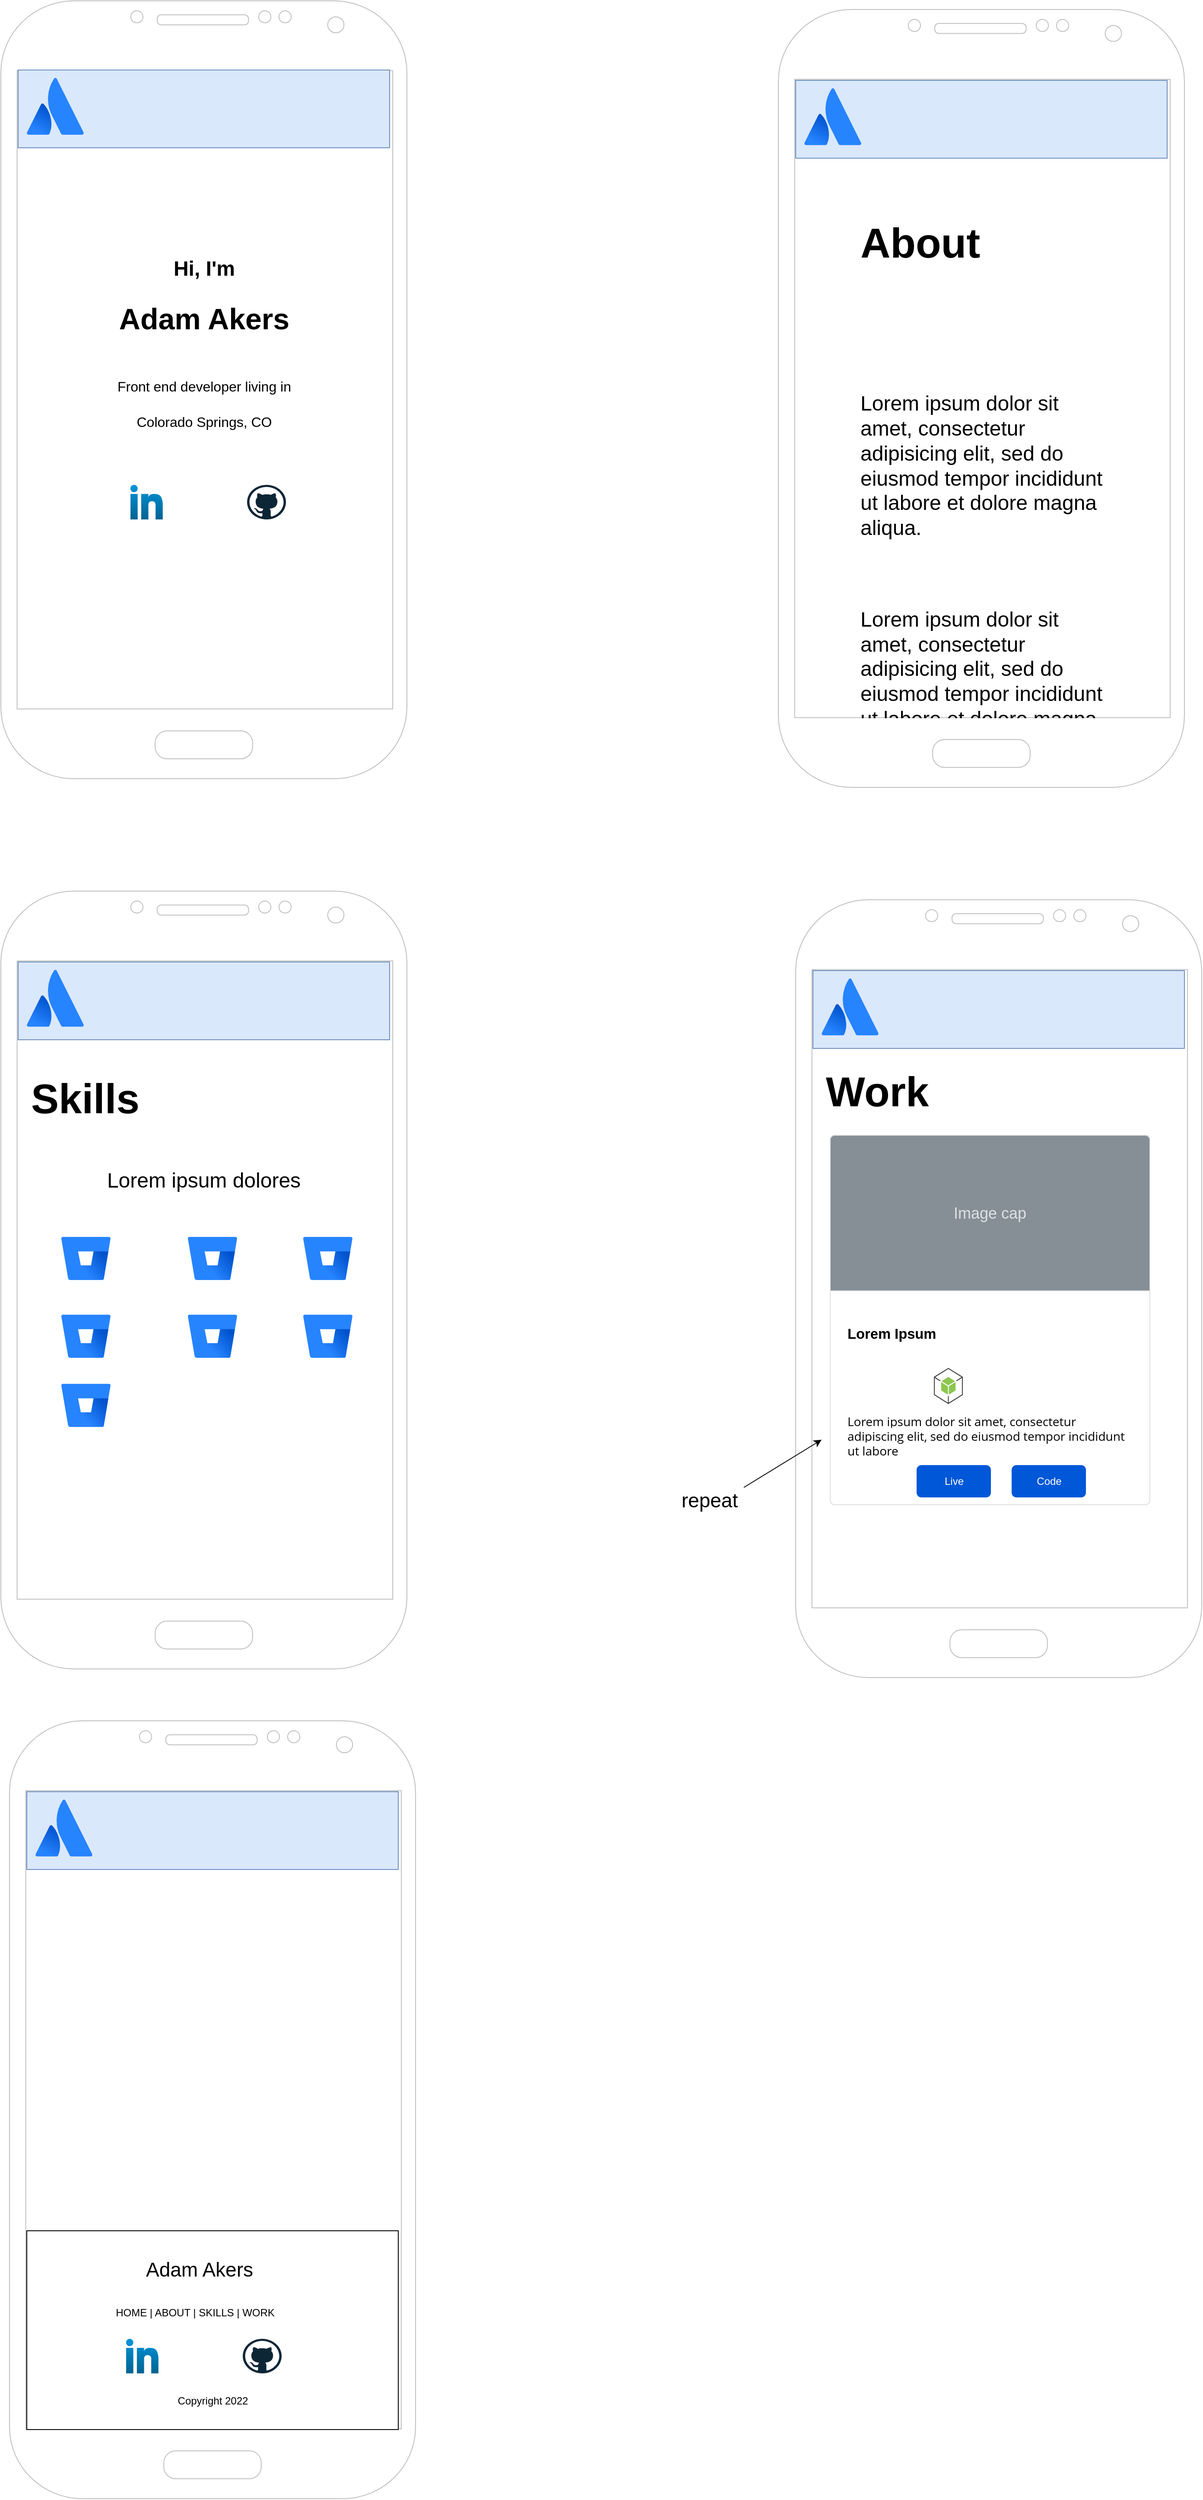 <mxfile version="18.1.3" type="github">
  <diagram id="p1iauZd5ZaeVkKwpbt0a" name="Page-2">
    <mxGraphModel dx="2942" dy="2222" grid="1" gridSize="10" guides="1" tooltips="1" connect="1" arrows="1" fold="1" page="1" pageScale="1" pageWidth="850" pageHeight="1100" math="0" shadow="0">
      <root>
        <mxCell id="0" />
        <mxCell id="1" parent="0" />
        <mxCell id="76p5hlt1II4S2Ar3bMs8-26" value="&lt;h1&gt;Work&lt;/h1&gt;&lt;div&gt;&lt;br&gt;&lt;/div&gt;" style="text;html=1;strokeColor=none;fillColor=none;spacing=5;spacingTop=-20;whiteSpace=wrap;overflow=hidden;rounded=0;fontSize=24;" vertex="1" parent="1">
          <mxGeometry x="1150" y="182" width="420" height="648" as="geometry" />
        </mxCell>
        <mxCell id="7uAn5a7Piwm9yKPKdiZR-1" value="" style="verticalLabelPosition=bottom;verticalAlign=top;html=1;shadow=0;dashed=0;strokeWidth=1;shape=mxgraph.android.phone2;strokeColor=#c0c0c0;" parent="1" vertex="1">
          <mxGeometry x="200" y="-1030" width="470" height="900" as="geometry" />
        </mxCell>
        <mxCell id="7uAn5a7Piwm9yKPKdiZR-4" value="" style="rounded=0;whiteSpace=wrap;html=1;fillColor=#dae8fc;strokeColor=#6c8ebf;" parent="1" vertex="1">
          <mxGeometry x="220" y="-950" width="430" height="90" as="geometry" />
        </mxCell>
        <mxCell id="7uAn5a7Piwm9yKPKdiZR-3" value="" style="shape=image;html=1;verticalAlign=top;verticalLabelPosition=bottom;labelBackgroundColor=#ffffff;imageAspect=0;aspect=fixed;image=https://cdn4.iconfinder.com/data/icons/evil-icons-user-interface/64/menu-128.png" parent="1" vertex="1">
          <mxGeometry x="590" y="-932" width="48" height="48" as="geometry" />
        </mxCell>
        <mxCell id="7uAn5a7Piwm9yKPKdiZR-5" value="&lt;h1 style=&quot;&quot;&gt;&lt;font style=&quot;font-size: 24px;&quot;&gt;Hi, I&#39;m&lt;/font&gt;&lt;/h1&gt;&lt;h1 style=&quot;font-size: 34px;&quot;&gt;&lt;font style=&quot;font-size: 34px;&quot;&gt;Adam Akers&lt;/font&gt;&lt;/h1&gt;" style="text;html=1;strokeColor=none;fillColor=none;align=center;verticalAlign=middle;whiteSpace=wrap;rounded=0;" parent="1" vertex="1">
          <mxGeometry x="332.5" y="-740" width="205" height="110" as="geometry" />
        </mxCell>
        <mxCell id="7uAn5a7Piwm9yKPKdiZR-6" value="&lt;p&gt;&lt;span style=&quot;font-size: 16px;&quot;&gt;Front end developer living in Colorado Springs, CO&lt;/span&gt;&lt;/p&gt;" style="text;html=1;strokeColor=none;fillColor=none;align=center;verticalAlign=middle;whiteSpace=wrap;rounded=0;fontSize=34;lineHeight=normal" parent="1" vertex="1">
          <mxGeometry x="307.5" y="-590" width="255" height="40" as="geometry" />
        </mxCell>
        <mxCell id="7uAn5a7Piwm9yKPKdiZR-11" value="" style="verticalLabelPosition=bottom;verticalAlign=top;html=1;shadow=0;dashed=0;strokeWidth=1;shape=mxgraph.android.phone2;strokeColor=#c0c0c0;" parent="1" vertex="1">
          <mxGeometry x="1100" y="-1020" width="470" height="900" as="geometry" />
        </mxCell>
        <mxCell id="7uAn5a7Piwm9yKPKdiZR-12" value="" style="rounded=0;whiteSpace=wrap;html=1;fillColor=#dae8fc;strokeColor=#6c8ebf;" parent="1" vertex="1">
          <mxGeometry x="1120" y="-938" width="430" height="90" as="geometry" />
        </mxCell>
        <mxCell id="7uAn5a7Piwm9yKPKdiZR-14" value="" style="shape=image;html=1;verticalAlign=top;verticalLabelPosition=bottom;labelBackgroundColor=#ffffff;imageAspect=0;aspect=fixed;image=https://cdn4.iconfinder.com/data/icons/evil-icons-user-interface/64/menu-128.png" parent="1" vertex="1">
          <mxGeometry x="1490" y="-920" width="48" height="48" as="geometry" />
        </mxCell>
        <mxCell id="7uAn5a7Piwm9yKPKdiZR-15" value="" style="shape=image;html=1;verticalAlign=top;verticalLabelPosition=bottom;labelBackgroundColor=#ffffff;imageAspect=0;aspect=fixed;image=https://cdn0.iconfinder.com/data/icons/google-material-design-3-0/48/ic_face_48px-128.png;fontSize=24;strokeColor=default;" parent="1" vertex="1">
          <mxGeometry x="1275" y="-720" width="128" height="128" as="geometry" />
        </mxCell>
        <mxCell id="7uAn5a7Piwm9yKPKdiZR-16" value="" style="image;image=img/lib/atlassian/Atlassian_Logo.svg;fontSize=24;strokeColor=default;" parent="1" vertex="1">
          <mxGeometry x="230" y="-941" width="66" height="66" as="geometry" />
        </mxCell>
        <mxCell id="76p5hlt1II4S2Ar3bMs8-1" value="" style="image;image=img/lib/atlassian/Atlassian_Logo.svg;fontSize=24;strokeColor=default;" vertex="1" parent="1">
          <mxGeometry x="1130" y="-929" width="66" height="66" as="geometry" />
        </mxCell>
        <mxCell id="76p5hlt1II4S2Ar3bMs8-3" value="&lt;h1&gt;About&lt;/h1&gt;&lt;div&gt;&lt;br&gt;&lt;/div&gt;&lt;div&gt;&lt;br&gt;&lt;/div&gt;&lt;div&gt;&lt;br&gt;&lt;/div&gt;&lt;p&gt;Lorem ipsum dolor sit amet, consectetur adipisicing elit, sed do eiusmod tempor incididunt ut labore et dolore magna aliqua.&lt;/p&gt;&lt;p&gt;&lt;br&gt;&lt;/p&gt;&lt;p&gt;Lorem ipsum dolor sit amet, consectetur adipisicing elit, sed do eiusmod tempor incididunt ut labore et dolore magna aliqua.&lt;br&gt;&lt;/p&gt;" style="text;html=1;strokeColor=none;fillColor=none;spacing=5;spacingTop=-20;whiteSpace=wrap;overflow=hidden;rounded=0;fontSize=24;" vertex="1" parent="1">
          <mxGeometry x="1190" y="-800" width="300" height="600" as="geometry" />
        </mxCell>
        <mxCell id="76p5hlt1II4S2Ar3bMs8-9" value="" style="verticalLabelPosition=bottom;verticalAlign=top;html=1;shadow=0;dashed=0;strokeWidth=1;shape=mxgraph.android.phone2;strokeColor=#c0c0c0;" vertex="1" parent="1">
          <mxGeometry x="200" width="470" height="900" as="geometry" />
        </mxCell>
        <mxCell id="76p5hlt1II4S2Ar3bMs8-10" value="" style="rounded=0;whiteSpace=wrap;html=1;fillColor=#dae8fc;strokeColor=#6c8ebf;" vertex="1" parent="1">
          <mxGeometry x="220" y="82" width="430" height="90" as="geometry" />
        </mxCell>
        <mxCell id="76p5hlt1II4S2Ar3bMs8-11" value="" style="shape=image;html=1;verticalAlign=top;verticalLabelPosition=bottom;labelBackgroundColor=#ffffff;imageAspect=0;aspect=fixed;image=https://cdn4.iconfinder.com/data/icons/evil-icons-user-interface/64/menu-128.png" vertex="1" parent="1">
          <mxGeometry x="590" y="100" width="48" height="48" as="geometry" />
        </mxCell>
        <mxCell id="76p5hlt1II4S2Ar3bMs8-12" value="" style="image;image=img/lib/atlassian/Atlassian_Logo.svg;fontSize=24;strokeColor=default;" vertex="1" parent="1">
          <mxGeometry x="230" y="91" width="66" height="66" as="geometry" />
        </mxCell>
        <mxCell id="76p5hlt1II4S2Ar3bMs8-14" value="&lt;h1&gt;Skills&lt;/h1&gt;&lt;div&gt;&lt;br&gt;&lt;/div&gt;" style="text;html=1;strokeColor=none;fillColor=none;spacing=5;spacingTop=-20;whiteSpace=wrap;overflow=hidden;rounded=0;fontSize=24;" vertex="1" parent="1">
          <mxGeometry x="230" y="190" width="410" height="600" as="geometry" />
        </mxCell>
        <mxCell id="76p5hlt1II4S2Ar3bMs8-15" value="" style="image;image=img/lib/atlassian/Bitbucket_Logo.svg;fontSize=24;strokeColor=default;" vertex="1" parent="1">
          <mxGeometry x="270" y="400" width="57" height="50" as="geometry" />
        </mxCell>
        <mxCell id="76p5hlt1II4S2Ar3bMs8-16" value="" style="image;image=img/lib/atlassian/Bitbucket_Logo.svg;fontSize=24;strokeColor=default;" vertex="1" parent="1">
          <mxGeometry x="416.5" y="400" width="57" height="50" as="geometry" />
        </mxCell>
        <mxCell id="76p5hlt1II4S2Ar3bMs8-17" value="" style="image;image=img/lib/atlassian/Bitbucket_Logo.svg;fontSize=24;strokeColor=default;" vertex="1" parent="1">
          <mxGeometry x="550" y="400" width="57" height="50" as="geometry" />
        </mxCell>
        <mxCell id="76p5hlt1II4S2Ar3bMs8-18" value="" style="image;image=img/lib/atlassian/Bitbucket_Logo.svg;fontSize=24;strokeColor=default;" vertex="1" parent="1">
          <mxGeometry x="270" y="490" width="57" height="50" as="geometry" />
        </mxCell>
        <mxCell id="76p5hlt1II4S2Ar3bMs8-19" value="" style="image;image=img/lib/atlassian/Bitbucket_Logo.svg;fontSize=24;strokeColor=default;" vertex="1" parent="1">
          <mxGeometry x="416.5" y="490" width="57" height="50" as="geometry" />
        </mxCell>
        <mxCell id="76p5hlt1II4S2Ar3bMs8-20" value="" style="image;image=img/lib/atlassian/Bitbucket_Logo.svg;fontSize=24;strokeColor=default;" vertex="1" parent="1">
          <mxGeometry x="550" y="490" width="57" height="50" as="geometry" />
        </mxCell>
        <mxCell id="76p5hlt1II4S2Ar3bMs8-21" value="" style="image;image=img/lib/atlassian/Bitbucket_Logo.svg;fontSize=24;strokeColor=default;" vertex="1" parent="1">
          <mxGeometry x="270" y="570" width="57" height="50" as="geometry" />
        </mxCell>
        <mxCell id="76p5hlt1II4S2Ar3bMs8-23" value="" style="rounded=0;whiteSpace=wrap;html=1;fillColor=#dae8fc;strokeColor=#6c8ebf;" vertex="1" parent="1">
          <mxGeometry x="1140" y="92" width="430" height="90" as="geometry" />
        </mxCell>
        <mxCell id="76p5hlt1II4S2Ar3bMs8-24" value="" style="shape=image;html=1;verticalAlign=top;verticalLabelPosition=bottom;labelBackgroundColor=#ffffff;imageAspect=0;aspect=fixed;image=https://cdn4.iconfinder.com/data/icons/evil-icons-user-interface/64/menu-128.png" vertex="1" parent="1">
          <mxGeometry x="1510" y="110" width="48" height="48" as="geometry" />
        </mxCell>
        <mxCell id="76p5hlt1II4S2Ar3bMs8-25" value="" style="image;image=img/lib/atlassian/Atlassian_Logo.svg;fontSize=24;strokeColor=default;" vertex="1" parent="1">
          <mxGeometry x="1150" y="101" width="66" height="66" as="geometry" />
        </mxCell>
        <mxCell id="76p5hlt1II4S2Ar3bMs8-29" value="" style="dashed=0;outlineConnect=0;html=1;align=center;labelPosition=center;verticalLabelPosition=bottom;verticalAlign=top;shape=mxgraph.weblogos.linkedin;fillColor=#0095DB;gradientColor=#006391;fontSize=24;strokeColor=default;" vertex="1" parent="1">
          <mxGeometry x="350" y="-470" width="37.4" height="40" as="geometry" />
        </mxCell>
        <mxCell id="76p5hlt1II4S2Ar3bMs8-30" value="" style="shape=image;html=1;verticalAlign=top;verticalLabelPosition=bottom;labelBackgroundColor=#ffffff;imageAspect=0;aspect=fixed;image=https://cdn1.iconfinder.com/data/icons/social-media-2106/24/social_media_social_media_logo_codepen-128.png;fontSize=24;strokeColor=default;" vertex="1" parent="1">
          <mxGeometry x="416.5" y="-467" width="37" height="37" as="geometry" />
        </mxCell>
        <mxCell id="76p5hlt1II4S2Ar3bMs8-32" value="" style="dashed=0;outlineConnect=0;html=1;align=center;labelPosition=center;verticalLabelPosition=bottom;verticalAlign=top;shape=mxgraph.weblogos.github;fontSize=24;strokeColor=default;" vertex="1" parent="1">
          <mxGeometry x="485" y="-470" width="45" height="40" as="geometry" />
        </mxCell>
        <mxCell id="76p5hlt1II4S2Ar3bMs8-34" value="&lt;div style=&quot;text-align: justify;&quot;&gt;Lorem ipsum dolores&lt;/div&gt;" style="text;html=1;strokeColor=none;fillColor=none;align=center;verticalAlign=middle;whiteSpace=wrap;rounded=0;fontSize=24;" vertex="1" parent="1">
          <mxGeometry x="275" y="290" width="320" height="90" as="geometry" />
        </mxCell>
        <mxCell id="76p5hlt1II4S2Ar3bMs8-37" value="&lt;h3&gt;Lorem Ipsum&lt;/h3&gt;&lt;div&gt;&lt;br&gt;&lt;/div&gt;&lt;div&gt;&lt;br&gt;&lt;/div&gt;&lt;div&gt;&lt;br&gt;&lt;/div&gt;&lt;div&gt;&lt;br&gt;&lt;/div&gt;&lt;div&gt;&lt;span style=&quot;font-family: &amp;quot;Open Sans&amp;quot;, Arial, sans-serif; text-align: justify; background-color: rgb(255, 255, 255);&quot;&gt;Lorem ipsum dolor sit amet, consectetur adipiscing elit, sed do eiusmod tempor incididunt ut labore&lt;/span&gt;&lt;br&gt;&lt;/div&gt;&lt;div&gt;&lt;span style=&quot;font-family: &amp;quot;Open Sans&amp;quot;, Arial, sans-serif; text-align: justify; background-color: rgb(255, 255, 255);&quot;&gt;&lt;br&gt;&lt;/span&gt;&lt;/div&gt;&lt;div&gt;&lt;span style=&quot;font-family: &amp;quot;Open Sans&amp;quot;, Arial, sans-serif; text-align: justify; background-color: rgb(255, 255, 255);&quot;&gt;&lt;br&gt;&lt;/span&gt;&lt;/div&gt;" style="html=1;shadow=0;dashed=0;shape=mxgraph.bootstrap.rrect;rSize=5;strokeColor=#DFDFDF;html=1;whiteSpace=wrap;fillColor=#ffffff;fontColor=#000000;verticalAlign=bottom;align=left;spacing=20;fontSize=14;" vertex="1" parent="1">
          <mxGeometry x="1160" y="282.5" width="370" height="427.5" as="geometry" />
        </mxCell>
        <mxCell id="76p5hlt1II4S2Ar3bMs8-38" value="Image cap" style="html=1;shadow=0;dashed=0;shape=mxgraph.bootstrap.topButton;rSize=5;perimeter=none;whiteSpace=wrap;fillColor=#868E96;strokeColor=#DFDFDF;fontColor=#DEE2E6;resizeWidth=1;fontSize=18;" vertex="1" parent="76p5hlt1II4S2Ar3bMs8-37">
          <mxGeometry width="370" height="180" relative="1" as="geometry" />
        </mxCell>
        <mxCell id="76p5hlt1II4S2Ar3bMs8-39" value="Live" style="rounded=1;fillColor=#0057D8;align=center;strokeColor=none;html=1;fontColor=#ffffff;fontSize=12;sketch=0;" vertex="1" parent="76p5hlt1II4S2Ar3bMs8-37">
          <mxGeometry x="100" y="381.636" width="86" height="37.371" as="geometry" />
        </mxCell>
        <mxCell id="76p5hlt1II4S2Ar3bMs8-41" value="Code" style="rounded=1;fillColor=#0057D8;align=center;strokeColor=none;html=1;fontColor=#ffffff;fontSize=12;sketch=0;" vertex="1" parent="76p5hlt1II4S2Ar3bMs8-37">
          <mxGeometry x="210" y="381.636" width="86" height="37.371" as="geometry" />
        </mxCell>
        <mxCell id="76p5hlt1II4S2Ar3bMs8-42" value="" style="shape=image;html=1;verticalAlign=top;verticalLabelPosition=bottom;labelBackgroundColor=#ffffff;imageAspect=0;aspect=fixed;image=https://cdn1.iconfinder.com/data/icons/ionicons-fill-vol-2/512/logo-react-128.png;fontSize=23;strokeColor=default;" vertex="1" parent="76p5hlt1II4S2Ar3bMs8-37">
          <mxGeometry x="20" y="270.138" width="38" height="38" as="geometry" />
        </mxCell>
        <mxCell id="76p5hlt1II4S2Ar3bMs8-43" value="" style="shape=image;html=1;verticalAlign=top;verticalLabelPosition=bottom;labelBackgroundColor=#ffffff;imageAspect=0;aspect=fixed;image=https://cdn4.iconfinder.com/data/icons/scripting-and-programming-languages/512/js-128.png;fontSize=23;strokeColor=default;" vertex="1" parent="76p5hlt1II4S2Ar3bMs8-37">
          <mxGeometry x="72" y="275.383" width="28" height="28" as="geometry" />
        </mxCell>
        <mxCell id="76p5hlt1II4S2Ar3bMs8-44" value="" style="outlineConnect=0;dashed=0;verticalLabelPosition=bottom;verticalAlign=top;align=center;html=1;shape=mxgraph.aws3.android;fillColor=#8CC64F;gradientColor=none;fontSize=23;strokeColor=default;" vertex="1" parent="76p5hlt1II4S2Ar3bMs8-37">
          <mxGeometry x="120" y="269.089" width="33.5" height="41.963" as="geometry" />
        </mxCell>
        <mxCell id="76p5hlt1II4S2Ar3bMs8-22" value="" style="verticalLabelPosition=bottom;verticalAlign=top;html=1;shadow=0;dashed=0;strokeWidth=1;shape=mxgraph.android.phone2;strokeColor=#c0c0c0;" vertex="1" parent="1">
          <mxGeometry x="1120" y="10" width="470" height="900" as="geometry" />
        </mxCell>
        <mxCell id="76p5hlt1II4S2Ar3bMs8-59" value="" style="endArrow=classic;html=1;rounded=0;fontSize=23;" edge="1" parent="1" target="76p5hlt1II4S2Ar3bMs8-26">
          <mxGeometry width="50" height="50" relative="1" as="geometry">
            <mxPoint x="1060" y="690" as="sourcePoint" />
            <mxPoint x="880" y="640" as="targetPoint" />
          </mxGeometry>
        </mxCell>
        <mxCell id="76p5hlt1II4S2Ar3bMs8-60" value="repeat" style="text;html=1;align=center;verticalAlign=middle;resizable=0;points=[];autosize=1;strokeColor=none;fillColor=none;fontSize=23;" vertex="1" parent="1">
          <mxGeometry x="980" y="690" width="80" height="30" as="geometry" />
        </mxCell>
        <mxCell id="76p5hlt1II4S2Ar3bMs8-61" value="" style="rounded=0;whiteSpace=wrap;html=1;fillColor=#dae8fc;strokeColor=#6c8ebf;" vertex="1" parent="1">
          <mxGeometry x="230" y="1042" width="430" height="90" as="geometry" />
        </mxCell>
        <mxCell id="76p5hlt1II4S2Ar3bMs8-62" value="" style="shape=image;html=1;verticalAlign=top;verticalLabelPosition=bottom;labelBackgroundColor=#ffffff;imageAspect=0;aspect=fixed;image=https://cdn4.iconfinder.com/data/icons/evil-icons-user-interface/64/menu-128.png" vertex="1" parent="1">
          <mxGeometry x="600" y="1060" width="48" height="48" as="geometry" />
        </mxCell>
        <mxCell id="76p5hlt1II4S2Ar3bMs8-63" value="" style="image;image=img/lib/atlassian/Atlassian_Logo.svg;fontSize=24;strokeColor=default;" vertex="1" parent="1">
          <mxGeometry x="240" y="1051" width="66" height="66" as="geometry" />
        </mxCell>
        <mxCell id="76p5hlt1II4S2Ar3bMs8-64" value="" style="verticalLabelPosition=bottom;verticalAlign=top;html=1;shadow=0;dashed=0;strokeWidth=1;shape=mxgraph.android.phone2;strokeColor=#c0c0c0;" vertex="1" parent="1">
          <mxGeometry x="210" y="960" width="470" height="900" as="geometry" />
        </mxCell>
        <mxCell id="76p5hlt1II4S2Ar3bMs8-65" value="" style="rounded=0;whiteSpace=wrap;html=1;fontSize=23;strokeColor=default;" vertex="1" parent="1">
          <mxGeometry x="230" y="1550" width="430" height="230" as="geometry" />
        </mxCell>
        <mxCell id="76p5hlt1II4S2Ar3bMs8-66" value="Adam Akers" style="text;html=1;strokeColor=none;fillColor=none;align=center;verticalAlign=middle;whiteSpace=wrap;rounded=0;fontSize=23;" vertex="1" parent="1">
          <mxGeometry x="350" y="1580" width="160" height="30" as="geometry" />
        </mxCell>
        <mxCell id="76p5hlt1II4S2Ar3bMs8-67" value="" style="dashed=0;outlineConnect=0;html=1;align=center;labelPosition=center;verticalLabelPosition=bottom;verticalAlign=top;shape=mxgraph.weblogos.linkedin;fillColor=#0095DB;gradientColor=#006391;fontSize=24;strokeColor=default;" vertex="1" parent="1">
          <mxGeometry x="345" y="1675" width="37.4" height="40" as="geometry" />
        </mxCell>
        <mxCell id="76p5hlt1II4S2Ar3bMs8-68" value="" style="shape=image;html=1;verticalAlign=top;verticalLabelPosition=bottom;labelBackgroundColor=#ffffff;imageAspect=0;aspect=fixed;image=https://cdn1.iconfinder.com/data/icons/social-media-2106/24/social_media_social_media_logo_codepen-128.png;fontSize=24;strokeColor=default;" vertex="1" parent="1">
          <mxGeometry x="411.5" y="1678" width="37" height="37" as="geometry" />
        </mxCell>
        <mxCell id="76p5hlt1II4S2Ar3bMs8-69" value="" style="dashed=0;outlineConnect=0;html=1;align=center;labelPosition=center;verticalLabelPosition=bottom;verticalAlign=top;shape=mxgraph.weblogos.github;fontSize=24;strokeColor=default;" vertex="1" parent="1">
          <mxGeometry x="480" y="1675" width="45" height="40" as="geometry" />
        </mxCell>
        <mxCell id="76p5hlt1II4S2Ar3bMs8-71" value="" style="shape=image;html=1;verticalAlign=top;verticalLabelPosition=bottom;labelBackgroundColor=#ffffff;imageAspect=0;aspect=fixed;image=https://cdn0.iconfinder.com/data/icons/google-material-design-3-0/48/ic_copyright_48px-128.png;fontSize=23;strokeColor=default;" vertex="1" parent="1">
          <mxGeometry x="359.4" y="1730" width="28" height="28" as="geometry" />
        </mxCell>
        <mxCell id="76p5hlt1II4S2Ar3bMs8-72" value="&lt;font style=&quot;font-size: 12px;&quot;&gt;Copyright 2022&lt;/font&gt;" style="text;html=1;strokeColor=none;fillColor=none;align=center;verticalAlign=middle;whiteSpace=wrap;rounded=0;fontSize=23;" vertex="1" parent="1">
          <mxGeometry x="393.7" y="1728" width="102.6" height="30" as="geometry" />
        </mxCell>
        <mxCell id="76p5hlt1II4S2Ar3bMs8-73" value="HOME | ABOUT | SKILLS | WORK" style="text;html=1;strokeColor=none;fillColor=none;align=center;verticalAlign=middle;whiteSpace=wrap;rounded=0;fontSize=12;" vertex="1" parent="1">
          <mxGeometry x="290" y="1630" width="270" height="30" as="geometry" />
        </mxCell>
      </root>
    </mxGraphModel>
  </diagram>
</mxfile>
